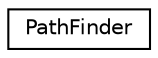 digraph "Graphical Class Hierarchy"
{
 // LATEX_PDF_SIZE
  edge [fontname="Helvetica",fontsize="10",labelfontname="Helvetica",labelfontsize="10"];
  node [fontname="Helvetica",fontsize="10",shape=record];
  rankdir="LR";
  Node0 [label="PathFinder",height=0.2,width=0.4,color="black", fillcolor="white", style="filled",URL="$class_path_finder.html",tooltip=" "];
}
